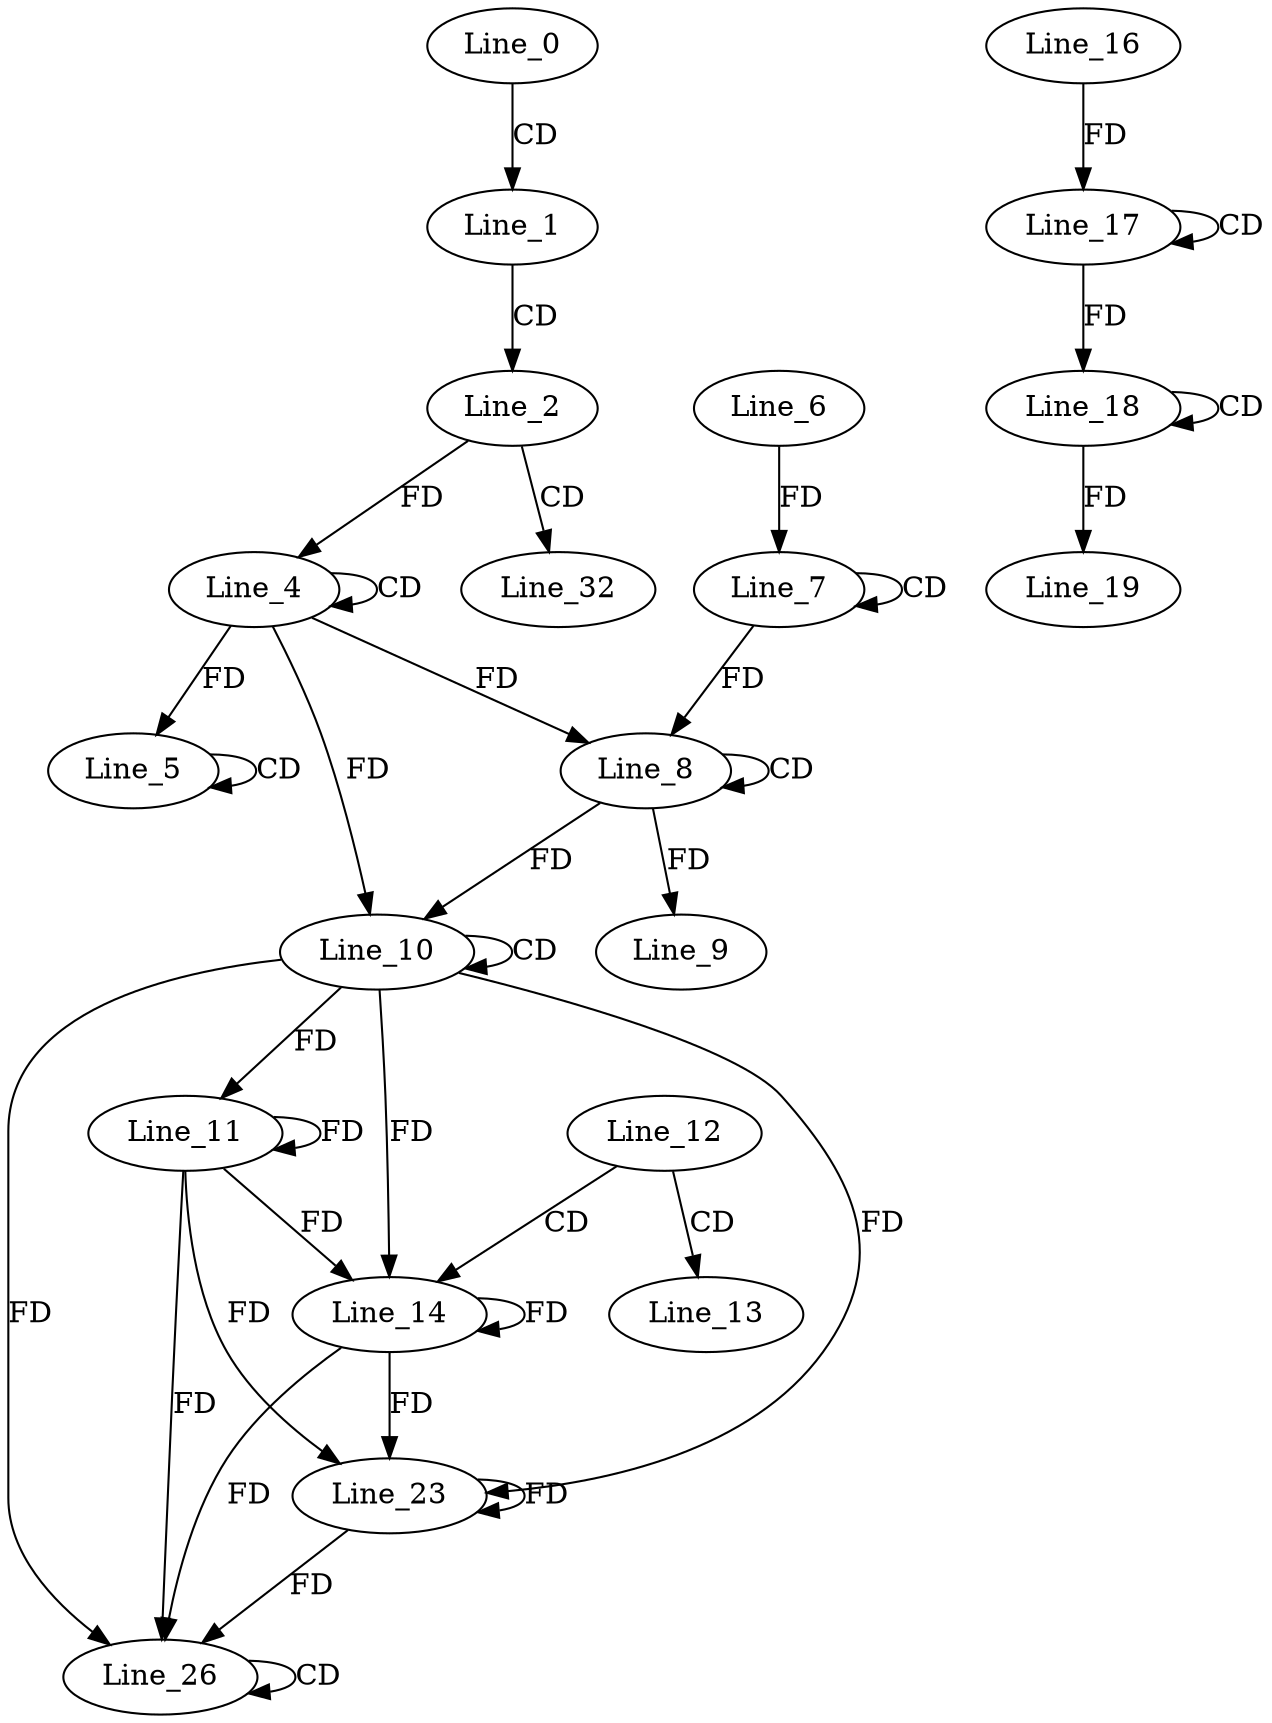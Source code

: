 digraph G {
  Line_0;
  Line_1;
  Line_2;
  Line_4;
  Line_4;
  Line_5;
  Line_5;
  Line_7;
  Line_7;
  Line_6;
  Line_8;
  Line_8;
  Line_9;
  Line_10;
  Line_10;
  Line_10;
  Line_10;
  Line_11;
  Line_11;
  Line_12;
  Line_13;
  Line_14;
  Line_17;
  Line_17;
  Line_16;
  Line_18;
  Line_18;
  Line_19;
  Line_23;
  Line_23;
  Line_23;
  Line_26;
  Line_26;
  Line_32;
  Line_0 -> Line_1 [ label="CD" ];
  Line_1 -> Line_2 [ label="CD" ];
  Line_4 -> Line_4 [ label="CD" ];
  Line_2 -> Line_4 [ label="FD" ];
  Line_5 -> Line_5 [ label="CD" ];
  Line_4 -> Line_5 [ label="FD" ];
  Line_7 -> Line_7 [ label="CD" ];
  Line_6 -> Line_7 [ label="FD" ];
  Line_8 -> Line_8 [ label="CD" ];
  Line_7 -> Line_8 [ label="FD" ];
  Line_4 -> Line_8 [ label="FD" ];
  Line_8 -> Line_9 [ label="FD" ];
  Line_10 -> Line_10 [ label="CD" ];
  Line_4 -> Line_10 [ label="FD" ];
  Line_8 -> Line_10 [ label="FD" ];
  Line_10 -> Line_11 [ label="FD" ];
  Line_11 -> Line_11 [ label="FD" ];
  Line_12 -> Line_13 [ label="CD" ];
  Line_12 -> Line_14 [ label="CD" ];
  Line_10 -> Line_14 [ label="FD" ];
  Line_11 -> Line_14 [ label="FD" ];
  Line_14 -> Line_14 [ label="FD" ];
  Line_17 -> Line_17 [ label="CD" ];
  Line_16 -> Line_17 [ label="FD" ];
  Line_18 -> Line_18 [ label="CD" ];
  Line_17 -> Line_18 [ label="FD" ];
  Line_18 -> Line_19 [ label="FD" ];
  Line_10 -> Line_23 [ label="FD" ];
  Line_11 -> Line_23 [ label="FD" ];
  Line_14 -> Line_23 [ label="FD" ];
  Line_23 -> Line_23 [ label="FD" ];
  Line_26 -> Line_26 [ label="CD" ];
  Line_10 -> Line_26 [ label="FD" ];
  Line_11 -> Line_26 [ label="FD" ];
  Line_14 -> Line_26 [ label="FD" ];
  Line_23 -> Line_26 [ label="FD" ];
  Line_2 -> Line_32 [ label="CD" ];
}

